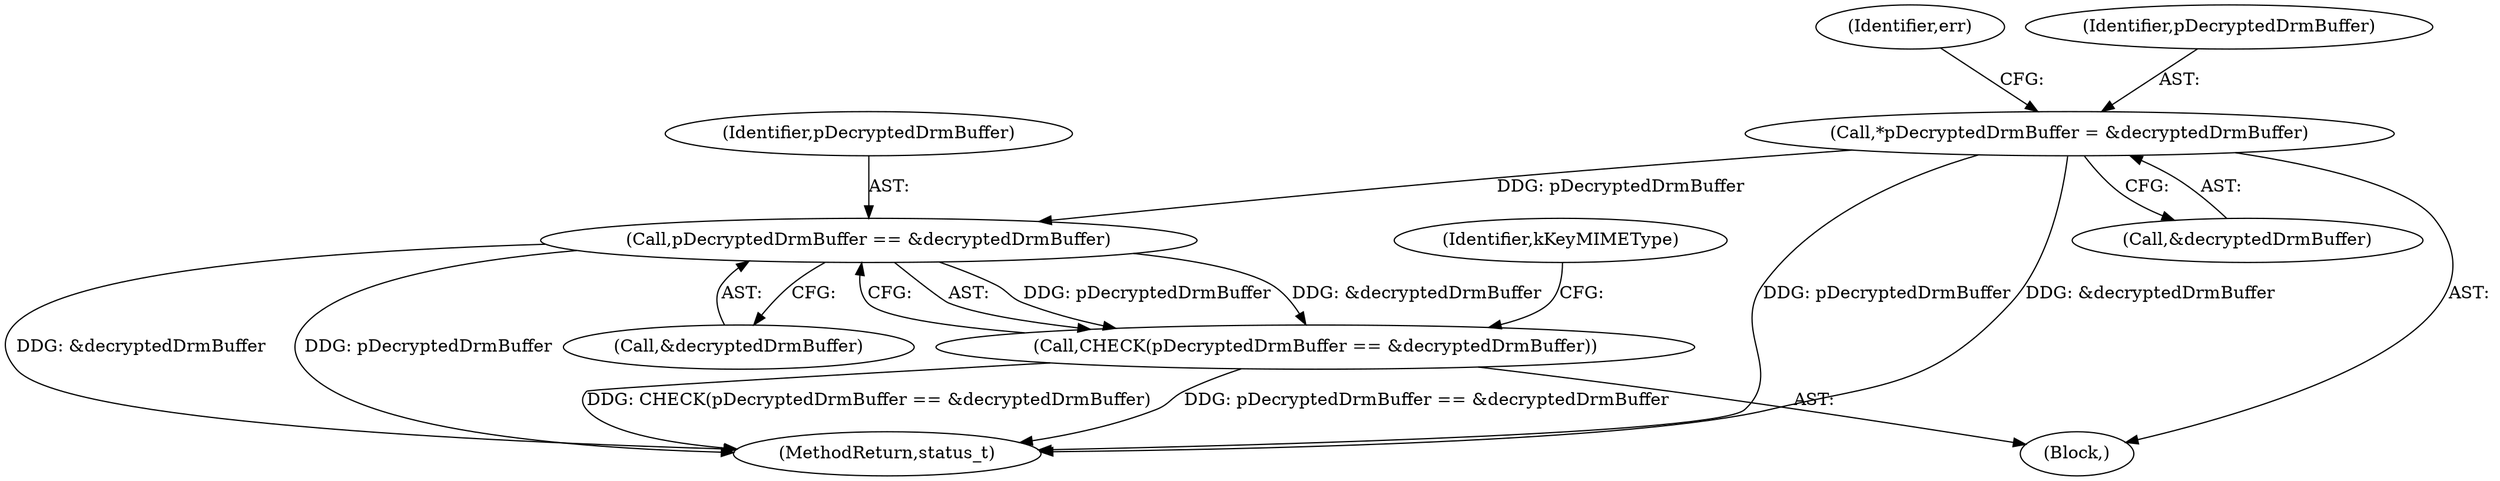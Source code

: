 digraph "0_Android_e248db02fbab2ee9162940bc19f087fd7d96cb9d@API" {
"1000143" [label="(Call,*pDecryptedDrmBuffer = &decryptedDrmBuffer)"];
"1000176" [label="(Call,pDecryptedDrmBuffer == &decryptedDrmBuffer)"];
"1000175" [label="(Call,CHECK(pDecryptedDrmBuffer == &decryptedDrmBuffer))"];
"1000183" [label="(Identifier,kKeyMIMEType)"];
"1000178" [label="(Call,&decryptedDrmBuffer)"];
"1000176" [label="(Call,pDecryptedDrmBuffer == &decryptedDrmBuffer)"];
"1000175" [label="(Call,CHECK(pDecryptedDrmBuffer == &decryptedDrmBuffer))"];
"1000145" [label="(Call,&decryptedDrmBuffer)"];
"1000443" [label="(MethodReturn,status_t)"];
"1000150" [label="(Identifier,err)"];
"1000103" [label="(Block,)"];
"1000177" [label="(Identifier,pDecryptedDrmBuffer)"];
"1000143" [label="(Call,*pDecryptedDrmBuffer = &decryptedDrmBuffer)"];
"1000144" [label="(Identifier,pDecryptedDrmBuffer)"];
"1000143" -> "1000103"  [label="AST: "];
"1000143" -> "1000145"  [label="CFG: "];
"1000144" -> "1000143"  [label="AST: "];
"1000145" -> "1000143"  [label="AST: "];
"1000150" -> "1000143"  [label="CFG: "];
"1000143" -> "1000443"  [label="DDG: pDecryptedDrmBuffer"];
"1000143" -> "1000443"  [label="DDG: &decryptedDrmBuffer"];
"1000143" -> "1000176"  [label="DDG: pDecryptedDrmBuffer"];
"1000176" -> "1000175"  [label="AST: "];
"1000176" -> "1000178"  [label="CFG: "];
"1000177" -> "1000176"  [label="AST: "];
"1000178" -> "1000176"  [label="AST: "];
"1000175" -> "1000176"  [label="CFG: "];
"1000176" -> "1000443"  [label="DDG: &decryptedDrmBuffer"];
"1000176" -> "1000443"  [label="DDG: pDecryptedDrmBuffer"];
"1000176" -> "1000175"  [label="DDG: pDecryptedDrmBuffer"];
"1000176" -> "1000175"  [label="DDG: &decryptedDrmBuffer"];
"1000175" -> "1000103"  [label="AST: "];
"1000183" -> "1000175"  [label="CFG: "];
"1000175" -> "1000443"  [label="DDG: pDecryptedDrmBuffer == &decryptedDrmBuffer"];
"1000175" -> "1000443"  [label="DDG: CHECK(pDecryptedDrmBuffer == &decryptedDrmBuffer)"];
}
